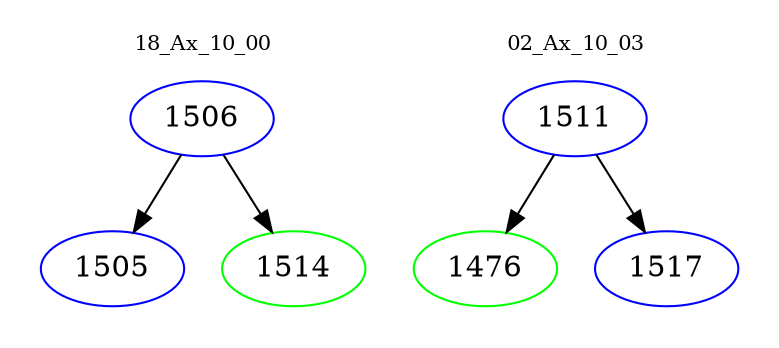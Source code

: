 digraph{
subgraph cluster_0 {
color = white
label = "18_Ax_10_00";
fontsize=10;
T0_1506 [label="1506", color="blue"]
T0_1506 -> T0_1505 [color="black"]
T0_1505 [label="1505", color="blue"]
T0_1506 -> T0_1514 [color="black"]
T0_1514 [label="1514", color="green"]
}
subgraph cluster_1 {
color = white
label = "02_Ax_10_03";
fontsize=10;
T1_1511 [label="1511", color="blue"]
T1_1511 -> T1_1476 [color="black"]
T1_1476 [label="1476", color="green"]
T1_1511 -> T1_1517 [color="black"]
T1_1517 [label="1517", color="blue"]
}
}
